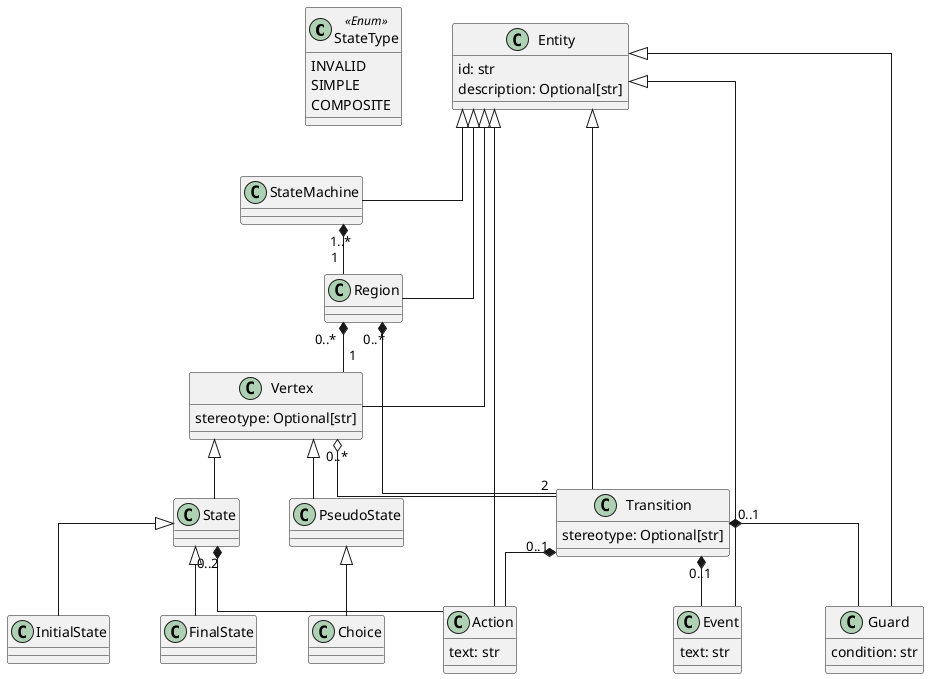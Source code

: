 @startuml

' Use orthoganal arrows
skinparam linetype ortho
' Set box spacing in the X plane
skinparam nodesep 50
' Set box spacing in the Y plane
skinparam ranksep 50

' Classes
class StateType <<Enum>> {
    INVALID
    SIMPLE
    COMPOSITE
}
class Entity {
    id: str
    description: Optional[str]
}
class StateMachine {

}
class Region
class Vertex {
    stereotype: Optional[str]
}
class State {

}
class InitialState
class FinalState
class PseudoState {

}
class Choice
class Transition {
    stereotype: Optional[str]
}
class Event {
    text: str
}
class Guard {
    condition: str
}
class Action {
    text: str
}
' StateMachine relations
Entity <|-- StateMachine
StateMachine "1..*" *-- "1" Region

' Region relations
Entity <|-- Region
Region "0..*" *-- "1" Vertex
Region "0..*" *-- Transition

' Vertex relations
Entity <|-- Vertex
Vertex "0..*" o-- "2" Transition

' State relations
Vertex <|-- State
State "0..2" *-- Action 

State <|-- InitialState
State <|-- FinalState

' Psuedostate relations
Vertex <|-- PseudoState
PseudoState <|-- Choice

' Event relations
Entity <|-- Event

' Guard relations
Entity <|-- Guard

' Action relations
Entity <|-- Action

' Transition relations
Entity <|-- Transition
Transition "0..1" *-- Event
Transition "0..1" *-- Guard
Transition "0..1" *-- Action

@enduml